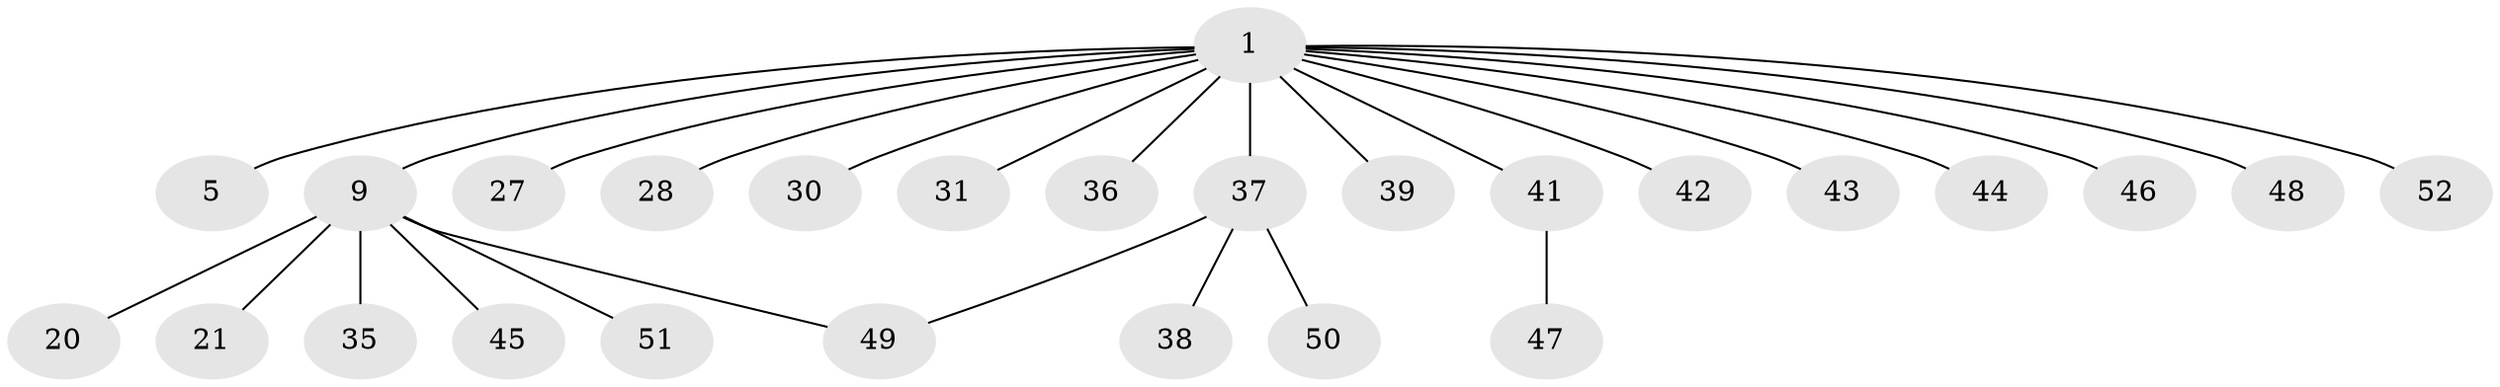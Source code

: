 // original degree distribution, {19: 0.019230769230769232, 4: 0.07692307692307693, 3: 0.1346153846153846, 2: 0.17307692307692307, 1: 0.5769230769230769, 6: 0.019230769230769232}
// Generated by graph-tools (version 1.1) at 2025/48/03/09/25 04:48:14]
// undirected, 26 vertices, 26 edges
graph export_dot {
graph [start="1"]
  node [color=gray90,style=filled];
  1;
  5;
  9 [super="+8"];
  20;
  21;
  27;
  28 [super="+15"];
  30 [super="+12"];
  31 [super="+18+23"];
  35;
  36 [super="+33"];
  37 [super="+24"];
  38 [super="+32"];
  39;
  41;
  42;
  43 [super="+10+26"];
  44 [super="+16+22+29"];
  45;
  46 [super="+19"];
  47;
  48;
  49 [super="+40"];
  50;
  51 [super="+34"];
  52;
  1 -- 5;
  1 -- 9 [weight=2];
  1 -- 27;
  1 -- 37 [weight=2];
  1 -- 39;
  1 -- 41;
  1 -- 42;
  1 -- 48;
  1 -- 52;
  1 -- 43;
  1 -- 30;
  1 -- 28;
  1 -- 44;
  1 -- 31;
  1 -- 46;
  1 -- 36;
  9 -- 20;
  9 -- 35;
  9 -- 21;
  9 -- 45;
  9 -- 49;
  9 -- 51;
  37 -- 50;
  37 -- 49;
  37 -- 38;
  41 -- 47;
}

